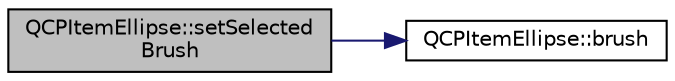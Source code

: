 digraph "QCPItemEllipse::setSelectedBrush"
{
 // LATEX_PDF_SIZE
  edge [fontname="Helvetica",fontsize="10",labelfontname="Helvetica",labelfontsize="10"];
  node [fontname="Helvetica",fontsize="10",shape=record];
  rankdir="LR";
  Node1 [label="QCPItemEllipse::setSelected\lBrush",height=0.2,width=0.4,color="black", fillcolor="grey75", style="filled", fontcolor="black",tooltip=" "];
  Node1 -> Node2 [color="midnightblue",fontsize="10",style="solid",fontname="Helvetica"];
  Node2 [label="QCPItemEllipse::brush",height=0.2,width=0.4,color="black", fillcolor="white", style="filled",URL="$classQCPItemEllipse.html#aacf45d032f204d0df3dd0bfdf1172cd3",tooltip=" "];
}

